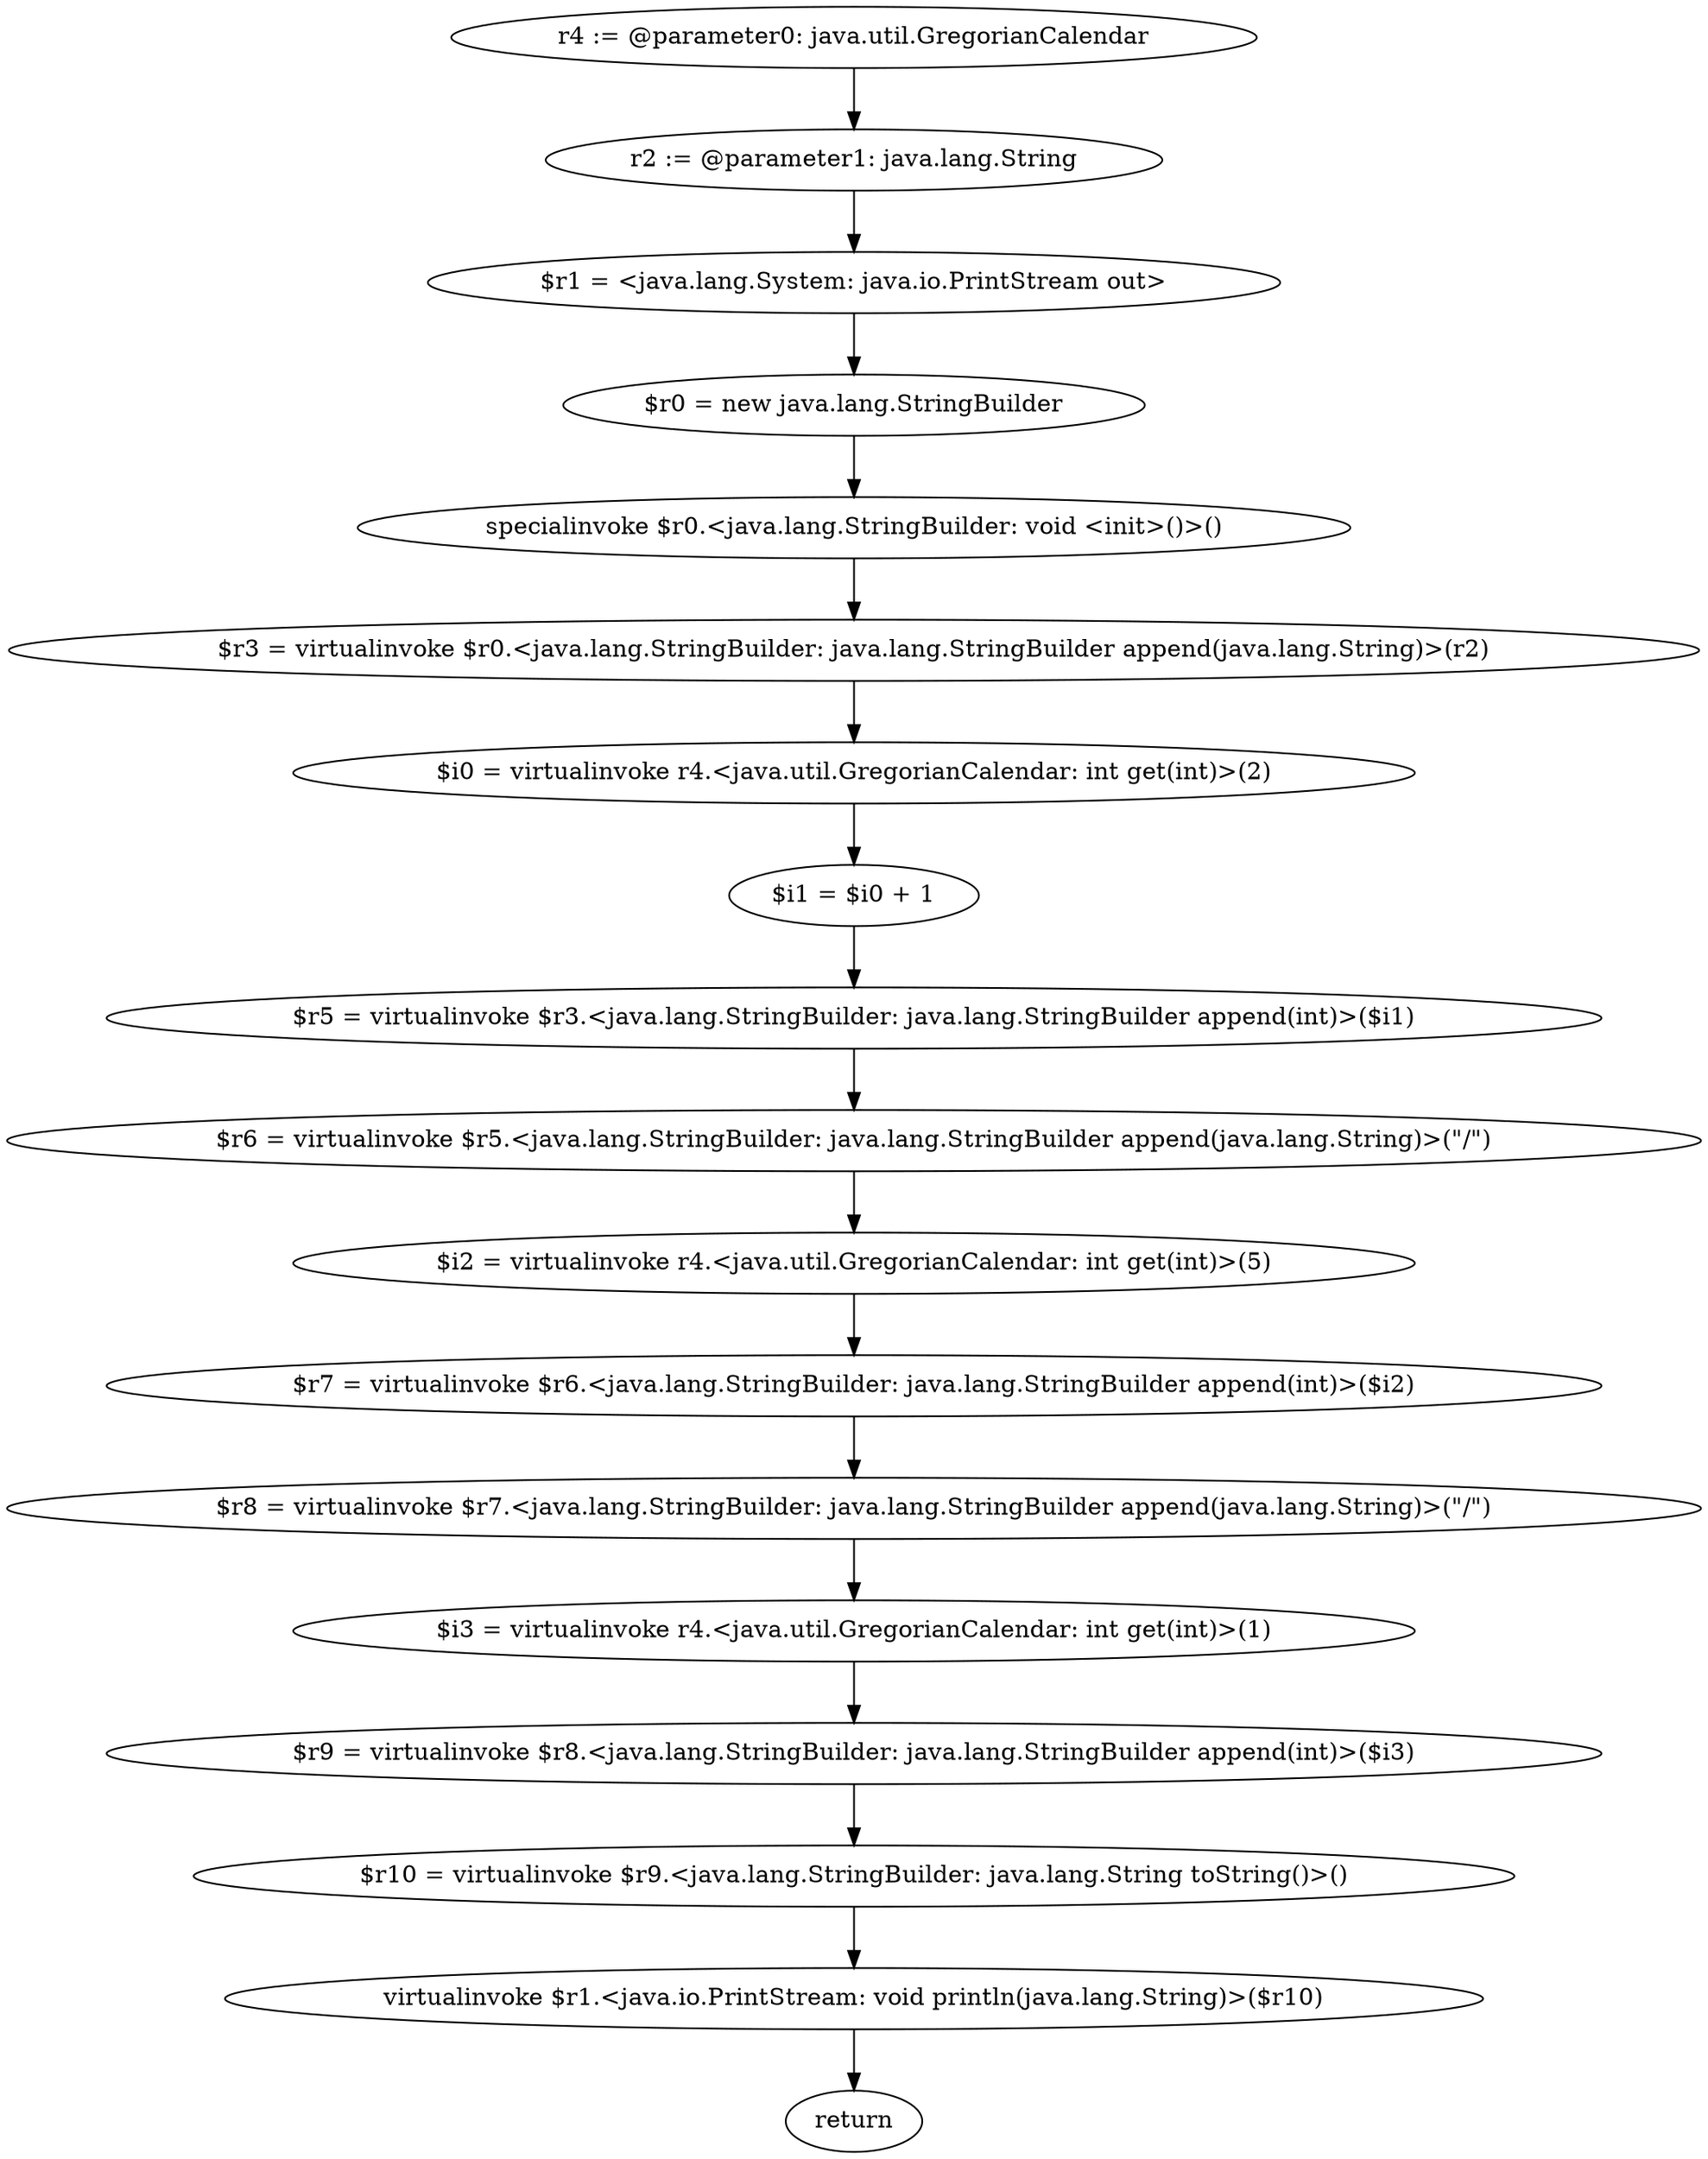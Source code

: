 digraph "unitGraph" {
    "r4 := @parameter0: java.util.GregorianCalendar"
    "r2 := @parameter1: java.lang.String"
    "$r1 = <java.lang.System: java.io.PrintStream out>"
    "$r0 = new java.lang.StringBuilder"
    "specialinvoke $r0.<java.lang.StringBuilder: void <init>()>()"
    "$r3 = virtualinvoke $r0.<java.lang.StringBuilder: java.lang.StringBuilder append(java.lang.String)>(r2)"
    "$i0 = virtualinvoke r4.<java.util.GregorianCalendar: int get(int)>(2)"
    "$i1 = $i0 + 1"
    "$r5 = virtualinvoke $r3.<java.lang.StringBuilder: java.lang.StringBuilder append(int)>($i1)"
    "$r6 = virtualinvoke $r5.<java.lang.StringBuilder: java.lang.StringBuilder append(java.lang.String)>(\"/\")"
    "$i2 = virtualinvoke r4.<java.util.GregorianCalendar: int get(int)>(5)"
    "$r7 = virtualinvoke $r6.<java.lang.StringBuilder: java.lang.StringBuilder append(int)>($i2)"
    "$r8 = virtualinvoke $r7.<java.lang.StringBuilder: java.lang.StringBuilder append(java.lang.String)>(\"/\")"
    "$i3 = virtualinvoke r4.<java.util.GregorianCalendar: int get(int)>(1)"
    "$r9 = virtualinvoke $r8.<java.lang.StringBuilder: java.lang.StringBuilder append(int)>($i3)"
    "$r10 = virtualinvoke $r9.<java.lang.StringBuilder: java.lang.String toString()>()"
    "virtualinvoke $r1.<java.io.PrintStream: void println(java.lang.String)>($r10)"
    "return"
    "r4 := @parameter0: java.util.GregorianCalendar"->"r2 := @parameter1: java.lang.String";
    "r2 := @parameter1: java.lang.String"->"$r1 = <java.lang.System: java.io.PrintStream out>";
    "$r1 = <java.lang.System: java.io.PrintStream out>"->"$r0 = new java.lang.StringBuilder";
    "$r0 = new java.lang.StringBuilder"->"specialinvoke $r0.<java.lang.StringBuilder: void <init>()>()";
    "specialinvoke $r0.<java.lang.StringBuilder: void <init>()>()"->"$r3 = virtualinvoke $r0.<java.lang.StringBuilder: java.lang.StringBuilder append(java.lang.String)>(r2)";
    "$r3 = virtualinvoke $r0.<java.lang.StringBuilder: java.lang.StringBuilder append(java.lang.String)>(r2)"->"$i0 = virtualinvoke r4.<java.util.GregorianCalendar: int get(int)>(2)";
    "$i0 = virtualinvoke r4.<java.util.GregorianCalendar: int get(int)>(2)"->"$i1 = $i0 + 1";
    "$i1 = $i0 + 1"->"$r5 = virtualinvoke $r3.<java.lang.StringBuilder: java.lang.StringBuilder append(int)>($i1)";
    "$r5 = virtualinvoke $r3.<java.lang.StringBuilder: java.lang.StringBuilder append(int)>($i1)"->"$r6 = virtualinvoke $r5.<java.lang.StringBuilder: java.lang.StringBuilder append(java.lang.String)>(\"/\")";
    "$r6 = virtualinvoke $r5.<java.lang.StringBuilder: java.lang.StringBuilder append(java.lang.String)>(\"/\")"->"$i2 = virtualinvoke r4.<java.util.GregorianCalendar: int get(int)>(5)";
    "$i2 = virtualinvoke r4.<java.util.GregorianCalendar: int get(int)>(5)"->"$r7 = virtualinvoke $r6.<java.lang.StringBuilder: java.lang.StringBuilder append(int)>($i2)";
    "$r7 = virtualinvoke $r6.<java.lang.StringBuilder: java.lang.StringBuilder append(int)>($i2)"->"$r8 = virtualinvoke $r7.<java.lang.StringBuilder: java.lang.StringBuilder append(java.lang.String)>(\"/\")";
    "$r8 = virtualinvoke $r7.<java.lang.StringBuilder: java.lang.StringBuilder append(java.lang.String)>(\"/\")"->"$i3 = virtualinvoke r4.<java.util.GregorianCalendar: int get(int)>(1)";
    "$i3 = virtualinvoke r4.<java.util.GregorianCalendar: int get(int)>(1)"->"$r9 = virtualinvoke $r8.<java.lang.StringBuilder: java.lang.StringBuilder append(int)>($i3)";
    "$r9 = virtualinvoke $r8.<java.lang.StringBuilder: java.lang.StringBuilder append(int)>($i3)"->"$r10 = virtualinvoke $r9.<java.lang.StringBuilder: java.lang.String toString()>()";
    "$r10 = virtualinvoke $r9.<java.lang.StringBuilder: java.lang.String toString()>()"->"virtualinvoke $r1.<java.io.PrintStream: void println(java.lang.String)>($r10)";
    "virtualinvoke $r1.<java.io.PrintStream: void println(java.lang.String)>($r10)"->"return";
}
